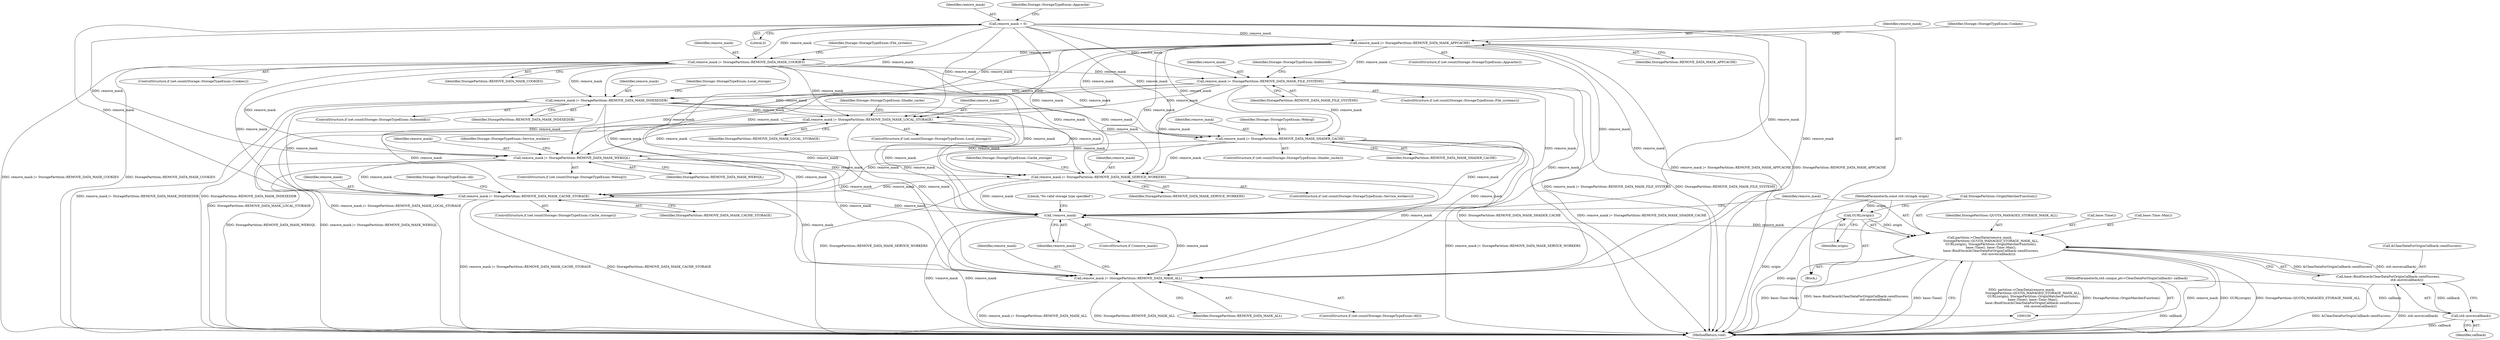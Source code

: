 digraph "1_Chrome_3c8e4852477d5b1e2da877808c998dc57db9460f_29@del" {
"1000205" [label="(Call,partition->ClearData(remove_mask,\n                       StoragePartition::QUOTA_MANAGED_STORAGE_MASK_ALL,\n                       GURL(origin), StoragePartition::OriginMatcherFunction(),\n                       base::Time(), base::Time::Max(),\n                       base::BindOnce(&ClearDataForOriginCallback::sendSuccess,\n                                      std::move(callback))))"];
"1000198" [label="(Call,!remove_mask)"];
"1000158" [label="(Call,remove_mask |= StoragePartition::REMOVE_DATA_MASK_INDEXEDDB)"];
"1000140" [label="(Call,remove_mask |= StoragePartition::REMOVE_DATA_MASK_APPCACHE)"];
"1000134" [label="(Call,remove_mask = 0)"];
"1000152" [label="(Call,remove_mask |= StoragePartition::REMOVE_DATA_MASK_FILE_SYSTEMS)"];
"1000146" [label="(Call,remove_mask |= StoragePartition::REMOVE_DATA_MASK_COOKIES)"];
"1000188" [label="(Call,remove_mask |= StoragePartition::REMOVE_DATA_MASK_CACHE_STORAGE)"];
"1000170" [label="(Call,remove_mask |= StoragePartition::REMOVE_DATA_MASK_SHADER_CACHE)"];
"1000164" [label="(Call,remove_mask |= StoragePartition::REMOVE_DATA_MASK_LOCAL_STORAGE)"];
"1000176" [label="(Call,remove_mask |= StoragePartition::REMOVE_DATA_MASK_WEBSQL)"];
"1000182" [label="(Call,remove_mask |= StoragePartition::REMOVE_DATA_MASK_SERVICE_WORKERS)"];
"1000194" [label="(Call,remove_mask |= StoragePartition::REMOVE_DATA_MASK_ALL)"];
"1000208" [label="(Call,GURL(origin))"];
"1000101" [label="(MethodParameterIn,const std::string& origin)"];
"1000213" [label="(Call,base::BindOnce(&ClearDataForOriginCallback::sendSuccess,\n                                      std::move(callback)))"];
"1000216" [label="(Call,std::move(callback))"];
"1000103" [label="(MethodParameterIn,std::unique_ptr<ClearDataForOriginCallback> callback)"];
"1000185" [label="(ControlStructure,if (set.count(Storage::StorageTypeEnum::Cache_storage)))"];
"1000187" [label="(Identifier,Storage::StorageTypeEnum::Cache_storage)"];
"1000197" [label="(ControlStructure,if (!remove_mask))"];
"1000199" [label="(Identifier,remove_mask)"];
"1000198" [label="(Call,!remove_mask)"];
"1000163" [label="(Identifier,Storage::StorageTypeEnum::Local_storage)"];
"1000204" [label="(Literal,\"No valid storage type specified\")"];
"1000148" [label="(Identifier,StoragePartition::REMOVE_DATA_MASK_COOKIES)"];
"1000143" [label="(ControlStructure,if (set.count(Storage::StorageTypeEnum::Cookies)))"];
"1000136" [label="(Literal,0)"];
"1000171" [label="(Identifier,remove_mask)"];
"1000214" [label="(Call,&ClearDataForOriginCallback::sendSuccess)"];
"1000147" [label="(Identifier,remove_mask)"];
"1000135" [label="(Identifier,remove_mask)"];
"1000209" [label="(Identifier,origin)"];
"1000151" [label="(Identifier,Storage::StorageTypeEnum::File_systems)"];
"1000160" [label="(Identifier,StoragePartition::REMOVE_DATA_MASK_INDEXEDDB)"];
"1000217" [label="(Identifier,callback)"];
"1000213" [label="(Call,base::BindOnce(&ClearDataForOriginCallback::sendSuccess,\n                                      std::move(callback)))"];
"1000210" [label="(Call,StoragePartition::OriginMatcherFunction())"];
"1000178" [label="(Identifier,StoragePartition::REMOVE_DATA_MASK_WEBSQL)"];
"1000146" [label="(Call,remove_mask |= StoragePartition::REMOVE_DATA_MASK_COOKIES)"];
"1000155" [label="(ControlStructure,if (set.count(Storage::StorageTypeEnum::Indexeddb)))"];
"1000104" [label="(Block,)"];
"1000134" [label="(Call,remove_mask = 0)"];
"1000190" [label="(Identifier,StoragePartition::REMOVE_DATA_MASK_CACHE_STORAGE)"];
"1000184" [label="(Identifier,StoragePartition::REMOVE_DATA_MASK_SERVICE_WORKERS)"];
"1000145" [label="(Identifier,Storage::StorageTypeEnum::Cookies)"];
"1000152" [label="(Call,remove_mask |= StoragePartition::REMOVE_DATA_MASK_FILE_SYSTEMS)"];
"1000165" [label="(Identifier,remove_mask)"];
"1000216" [label="(Call,std::move(callback))"];
"1000208" [label="(Call,GURL(origin))"];
"1000176" [label="(Call,remove_mask |= StoragePartition::REMOVE_DATA_MASK_WEBSQL)"];
"1000141" [label="(Identifier,remove_mask)"];
"1000189" [label="(Identifier,remove_mask)"];
"1000196" [label="(Identifier,StoragePartition::REMOVE_DATA_MASK_ALL)"];
"1000193" [label="(Identifier,Storage::StorageTypeEnum::All)"];
"1000182" [label="(Call,remove_mask |= StoragePartition::REMOVE_DATA_MASK_SERVICE_WORKERS)"];
"1000207" [label="(Identifier,StoragePartition::QUOTA_MANAGED_STORAGE_MASK_ALL)"];
"1000188" [label="(Call,remove_mask |= StoragePartition::REMOVE_DATA_MASK_CACHE_STORAGE)"];
"1000139" [label="(Identifier,Storage::StorageTypeEnum::Appcache)"];
"1000205" [label="(Call,partition->ClearData(remove_mask,\n                       StoragePartition::QUOTA_MANAGED_STORAGE_MASK_ALL,\n                       GURL(origin), StoragePartition::OriginMatcherFunction(),\n                       base::Time(), base::Time::Max(),\n                       base::BindOnce(&ClearDataForOriginCallback::sendSuccess,\n                                      std::move(callback))))"];
"1000157" [label="(Identifier,Storage::StorageTypeEnum::Indexeddb)"];
"1000169" [label="(Identifier,Storage::StorageTypeEnum::Shader_cache)"];
"1000181" [label="(Identifier,Storage::StorageTypeEnum::Service_workers)"];
"1000183" [label="(Identifier,remove_mask)"];
"1000170" [label="(Call,remove_mask |= StoragePartition::REMOVE_DATA_MASK_SHADER_CACHE)"];
"1000164" [label="(Call,remove_mask |= StoragePartition::REMOVE_DATA_MASK_LOCAL_STORAGE)"];
"1000159" [label="(Identifier,remove_mask)"];
"1000218" [label="(MethodReturn,void)"];
"1000142" [label="(Identifier,StoragePartition::REMOVE_DATA_MASK_APPCACHE)"];
"1000195" [label="(Identifier,remove_mask)"];
"1000179" [label="(ControlStructure,if (set.count(Storage::StorageTypeEnum::Service_workers)))"];
"1000166" [label="(Identifier,StoragePartition::REMOVE_DATA_MASK_LOCAL_STORAGE)"];
"1000191" [label="(ControlStructure,if (set.count(Storage::StorageTypeEnum::All)))"];
"1000101" [label="(MethodParameterIn,const std::string& origin)"];
"1000173" [label="(ControlStructure,if (set.count(Storage::StorageTypeEnum::Websql)))"];
"1000172" [label="(Identifier,StoragePartition::REMOVE_DATA_MASK_SHADER_CACHE)"];
"1000140" [label="(Call,remove_mask |= StoragePartition::REMOVE_DATA_MASK_APPCACHE)"];
"1000161" [label="(ControlStructure,if (set.count(Storage::StorageTypeEnum::Local_storage)))"];
"1000137" [label="(ControlStructure,if (set.count(Storage::StorageTypeEnum::Appcache)))"];
"1000177" [label="(Identifier,remove_mask)"];
"1000211" [label="(Call,base::Time())"];
"1000194" [label="(Call,remove_mask |= StoragePartition::REMOVE_DATA_MASK_ALL)"];
"1000167" [label="(ControlStructure,if (set.count(Storage::StorageTypeEnum::Shader_cache)))"];
"1000154" [label="(Identifier,StoragePartition::REMOVE_DATA_MASK_FILE_SYSTEMS)"];
"1000149" [label="(ControlStructure,if (set.count(Storage::StorageTypeEnum::File_systems)))"];
"1000175" [label="(Identifier,Storage::StorageTypeEnum::Websql)"];
"1000158" [label="(Call,remove_mask |= StoragePartition::REMOVE_DATA_MASK_INDEXEDDB)"];
"1000103" [label="(MethodParameterIn,std::unique_ptr<ClearDataForOriginCallback> callback)"];
"1000206" [label="(Identifier,remove_mask)"];
"1000153" [label="(Identifier,remove_mask)"];
"1000212" [label="(Call,base::Time::Max())"];
"1000205" -> "1000104"  [label="AST: "];
"1000205" -> "1000213"  [label="CFG: "];
"1000206" -> "1000205"  [label="AST: "];
"1000207" -> "1000205"  [label="AST: "];
"1000208" -> "1000205"  [label="AST: "];
"1000210" -> "1000205"  [label="AST: "];
"1000211" -> "1000205"  [label="AST: "];
"1000212" -> "1000205"  [label="AST: "];
"1000213" -> "1000205"  [label="AST: "];
"1000218" -> "1000205"  [label="CFG: "];
"1000205" -> "1000218"  [label="DDG: partition->ClearData(remove_mask,\n                       StoragePartition::QUOTA_MANAGED_STORAGE_MASK_ALL,\n                       GURL(origin), StoragePartition::OriginMatcherFunction(),\n                       base::Time(), base::Time::Max(),\n                       base::BindOnce(&ClearDataForOriginCallback::sendSuccess,\n                                      std::move(callback)))"];
"1000205" -> "1000218"  [label="DDG: StoragePartition::OriginMatcherFunction()"];
"1000205" -> "1000218"  [label="DDG: remove_mask"];
"1000205" -> "1000218"  [label="DDG: GURL(origin)"];
"1000205" -> "1000218"  [label="DDG: StoragePartition::QUOTA_MANAGED_STORAGE_MASK_ALL"];
"1000205" -> "1000218"  [label="DDG: base::Time::Max()"];
"1000205" -> "1000218"  [label="DDG: base::BindOnce(&ClearDataForOriginCallback::sendSuccess,\n                                      std::move(callback))"];
"1000205" -> "1000218"  [label="DDG: base::Time()"];
"1000198" -> "1000205"  [label="DDG: remove_mask"];
"1000208" -> "1000205"  [label="DDG: origin"];
"1000213" -> "1000205"  [label="DDG: &ClearDataForOriginCallback::sendSuccess"];
"1000213" -> "1000205"  [label="DDG: std::move(callback)"];
"1000198" -> "1000197"  [label="AST: "];
"1000198" -> "1000199"  [label="CFG: "];
"1000199" -> "1000198"  [label="AST: "];
"1000204" -> "1000198"  [label="CFG: "];
"1000206" -> "1000198"  [label="CFG: "];
"1000198" -> "1000218"  [label="DDG: remove_mask"];
"1000198" -> "1000218"  [label="DDG: !remove_mask"];
"1000158" -> "1000198"  [label="DDG: remove_mask"];
"1000188" -> "1000198"  [label="DDG: remove_mask"];
"1000140" -> "1000198"  [label="DDG: remove_mask"];
"1000194" -> "1000198"  [label="DDG: remove_mask"];
"1000152" -> "1000198"  [label="DDG: remove_mask"];
"1000134" -> "1000198"  [label="DDG: remove_mask"];
"1000170" -> "1000198"  [label="DDG: remove_mask"];
"1000176" -> "1000198"  [label="DDG: remove_mask"];
"1000164" -> "1000198"  [label="DDG: remove_mask"];
"1000146" -> "1000198"  [label="DDG: remove_mask"];
"1000182" -> "1000198"  [label="DDG: remove_mask"];
"1000158" -> "1000155"  [label="AST: "];
"1000158" -> "1000160"  [label="CFG: "];
"1000159" -> "1000158"  [label="AST: "];
"1000160" -> "1000158"  [label="AST: "];
"1000163" -> "1000158"  [label="CFG: "];
"1000158" -> "1000218"  [label="DDG: StoragePartition::REMOVE_DATA_MASK_INDEXEDDB"];
"1000158" -> "1000218"  [label="DDG: remove_mask |= StoragePartition::REMOVE_DATA_MASK_INDEXEDDB"];
"1000140" -> "1000158"  [label="DDG: remove_mask"];
"1000152" -> "1000158"  [label="DDG: remove_mask"];
"1000134" -> "1000158"  [label="DDG: remove_mask"];
"1000146" -> "1000158"  [label="DDG: remove_mask"];
"1000158" -> "1000164"  [label="DDG: remove_mask"];
"1000158" -> "1000170"  [label="DDG: remove_mask"];
"1000158" -> "1000176"  [label="DDG: remove_mask"];
"1000158" -> "1000182"  [label="DDG: remove_mask"];
"1000158" -> "1000188"  [label="DDG: remove_mask"];
"1000158" -> "1000194"  [label="DDG: remove_mask"];
"1000140" -> "1000137"  [label="AST: "];
"1000140" -> "1000142"  [label="CFG: "];
"1000141" -> "1000140"  [label="AST: "];
"1000142" -> "1000140"  [label="AST: "];
"1000145" -> "1000140"  [label="CFG: "];
"1000140" -> "1000218"  [label="DDG: StoragePartition::REMOVE_DATA_MASK_APPCACHE"];
"1000140" -> "1000218"  [label="DDG: remove_mask |= StoragePartition::REMOVE_DATA_MASK_APPCACHE"];
"1000134" -> "1000140"  [label="DDG: remove_mask"];
"1000140" -> "1000146"  [label="DDG: remove_mask"];
"1000140" -> "1000152"  [label="DDG: remove_mask"];
"1000140" -> "1000164"  [label="DDG: remove_mask"];
"1000140" -> "1000170"  [label="DDG: remove_mask"];
"1000140" -> "1000176"  [label="DDG: remove_mask"];
"1000140" -> "1000182"  [label="DDG: remove_mask"];
"1000140" -> "1000188"  [label="DDG: remove_mask"];
"1000140" -> "1000194"  [label="DDG: remove_mask"];
"1000134" -> "1000104"  [label="AST: "];
"1000134" -> "1000136"  [label="CFG: "];
"1000135" -> "1000134"  [label="AST: "];
"1000136" -> "1000134"  [label="AST: "];
"1000139" -> "1000134"  [label="CFG: "];
"1000134" -> "1000146"  [label="DDG: remove_mask"];
"1000134" -> "1000152"  [label="DDG: remove_mask"];
"1000134" -> "1000164"  [label="DDG: remove_mask"];
"1000134" -> "1000170"  [label="DDG: remove_mask"];
"1000134" -> "1000176"  [label="DDG: remove_mask"];
"1000134" -> "1000182"  [label="DDG: remove_mask"];
"1000134" -> "1000188"  [label="DDG: remove_mask"];
"1000134" -> "1000194"  [label="DDG: remove_mask"];
"1000152" -> "1000149"  [label="AST: "];
"1000152" -> "1000154"  [label="CFG: "];
"1000153" -> "1000152"  [label="AST: "];
"1000154" -> "1000152"  [label="AST: "];
"1000157" -> "1000152"  [label="CFG: "];
"1000152" -> "1000218"  [label="DDG: remove_mask |= StoragePartition::REMOVE_DATA_MASK_FILE_SYSTEMS"];
"1000152" -> "1000218"  [label="DDG: StoragePartition::REMOVE_DATA_MASK_FILE_SYSTEMS"];
"1000146" -> "1000152"  [label="DDG: remove_mask"];
"1000152" -> "1000164"  [label="DDG: remove_mask"];
"1000152" -> "1000170"  [label="DDG: remove_mask"];
"1000152" -> "1000176"  [label="DDG: remove_mask"];
"1000152" -> "1000182"  [label="DDG: remove_mask"];
"1000152" -> "1000188"  [label="DDG: remove_mask"];
"1000152" -> "1000194"  [label="DDG: remove_mask"];
"1000146" -> "1000143"  [label="AST: "];
"1000146" -> "1000148"  [label="CFG: "];
"1000147" -> "1000146"  [label="AST: "];
"1000148" -> "1000146"  [label="AST: "];
"1000151" -> "1000146"  [label="CFG: "];
"1000146" -> "1000218"  [label="DDG: StoragePartition::REMOVE_DATA_MASK_COOKIES"];
"1000146" -> "1000218"  [label="DDG: remove_mask |= StoragePartition::REMOVE_DATA_MASK_COOKIES"];
"1000146" -> "1000164"  [label="DDG: remove_mask"];
"1000146" -> "1000170"  [label="DDG: remove_mask"];
"1000146" -> "1000176"  [label="DDG: remove_mask"];
"1000146" -> "1000182"  [label="DDG: remove_mask"];
"1000146" -> "1000188"  [label="DDG: remove_mask"];
"1000146" -> "1000194"  [label="DDG: remove_mask"];
"1000188" -> "1000185"  [label="AST: "];
"1000188" -> "1000190"  [label="CFG: "];
"1000189" -> "1000188"  [label="AST: "];
"1000190" -> "1000188"  [label="AST: "];
"1000193" -> "1000188"  [label="CFG: "];
"1000188" -> "1000218"  [label="DDG: remove_mask |= StoragePartition::REMOVE_DATA_MASK_CACHE_STORAGE"];
"1000188" -> "1000218"  [label="DDG: StoragePartition::REMOVE_DATA_MASK_CACHE_STORAGE"];
"1000170" -> "1000188"  [label="DDG: remove_mask"];
"1000176" -> "1000188"  [label="DDG: remove_mask"];
"1000164" -> "1000188"  [label="DDG: remove_mask"];
"1000182" -> "1000188"  [label="DDG: remove_mask"];
"1000188" -> "1000194"  [label="DDG: remove_mask"];
"1000170" -> "1000167"  [label="AST: "];
"1000170" -> "1000172"  [label="CFG: "];
"1000171" -> "1000170"  [label="AST: "];
"1000172" -> "1000170"  [label="AST: "];
"1000175" -> "1000170"  [label="CFG: "];
"1000170" -> "1000218"  [label="DDG: StoragePartition::REMOVE_DATA_MASK_SHADER_CACHE"];
"1000170" -> "1000218"  [label="DDG: remove_mask |= StoragePartition::REMOVE_DATA_MASK_SHADER_CACHE"];
"1000164" -> "1000170"  [label="DDG: remove_mask"];
"1000170" -> "1000176"  [label="DDG: remove_mask"];
"1000170" -> "1000182"  [label="DDG: remove_mask"];
"1000170" -> "1000194"  [label="DDG: remove_mask"];
"1000164" -> "1000161"  [label="AST: "];
"1000164" -> "1000166"  [label="CFG: "];
"1000165" -> "1000164"  [label="AST: "];
"1000166" -> "1000164"  [label="AST: "];
"1000169" -> "1000164"  [label="CFG: "];
"1000164" -> "1000218"  [label="DDG: remove_mask |= StoragePartition::REMOVE_DATA_MASK_LOCAL_STORAGE"];
"1000164" -> "1000218"  [label="DDG: StoragePartition::REMOVE_DATA_MASK_LOCAL_STORAGE"];
"1000164" -> "1000176"  [label="DDG: remove_mask"];
"1000164" -> "1000182"  [label="DDG: remove_mask"];
"1000164" -> "1000194"  [label="DDG: remove_mask"];
"1000176" -> "1000173"  [label="AST: "];
"1000176" -> "1000178"  [label="CFG: "];
"1000177" -> "1000176"  [label="AST: "];
"1000178" -> "1000176"  [label="AST: "];
"1000181" -> "1000176"  [label="CFG: "];
"1000176" -> "1000218"  [label="DDG: StoragePartition::REMOVE_DATA_MASK_WEBSQL"];
"1000176" -> "1000218"  [label="DDG: remove_mask |= StoragePartition::REMOVE_DATA_MASK_WEBSQL"];
"1000176" -> "1000182"  [label="DDG: remove_mask"];
"1000176" -> "1000194"  [label="DDG: remove_mask"];
"1000182" -> "1000179"  [label="AST: "];
"1000182" -> "1000184"  [label="CFG: "];
"1000183" -> "1000182"  [label="AST: "];
"1000184" -> "1000182"  [label="AST: "];
"1000187" -> "1000182"  [label="CFG: "];
"1000182" -> "1000218"  [label="DDG: remove_mask |= StoragePartition::REMOVE_DATA_MASK_SERVICE_WORKERS"];
"1000182" -> "1000218"  [label="DDG: StoragePartition::REMOVE_DATA_MASK_SERVICE_WORKERS"];
"1000182" -> "1000194"  [label="DDG: remove_mask"];
"1000194" -> "1000191"  [label="AST: "];
"1000194" -> "1000196"  [label="CFG: "];
"1000195" -> "1000194"  [label="AST: "];
"1000196" -> "1000194"  [label="AST: "];
"1000199" -> "1000194"  [label="CFG: "];
"1000194" -> "1000218"  [label="DDG: remove_mask |= StoragePartition::REMOVE_DATA_MASK_ALL"];
"1000194" -> "1000218"  [label="DDG: StoragePartition::REMOVE_DATA_MASK_ALL"];
"1000208" -> "1000209"  [label="CFG: "];
"1000209" -> "1000208"  [label="AST: "];
"1000210" -> "1000208"  [label="CFG: "];
"1000208" -> "1000218"  [label="DDG: origin"];
"1000101" -> "1000208"  [label="DDG: origin"];
"1000101" -> "1000100"  [label="AST: "];
"1000101" -> "1000218"  [label="DDG: origin"];
"1000213" -> "1000216"  [label="CFG: "];
"1000214" -> "1000213"  [label="AST: "];
"1000216" -> "1000213"  [label="AST: "];
"1000213" -> "1000218"  [label="DDG: std::move(callback)"];
"1000213" -> "1000218"  [label="DDG: &ClearDataForOriginCallback::sendSuccess"];
"1000216" -> "1000213"  [label="DDG: callback"];
"1000216" -> "1000217"  [label="CFG: "];
"1000217" -> "1000216"  [label="AST: "];
"1000216" -> "1000218"  [label="DDG: callback"];
"1000103" -> "1000216"  [label="DDG: callback"];
"1000103" -> "1000100"  [label="AST: "];
"1000103" -> "1000218"  [label="DDG: callback"];
}

